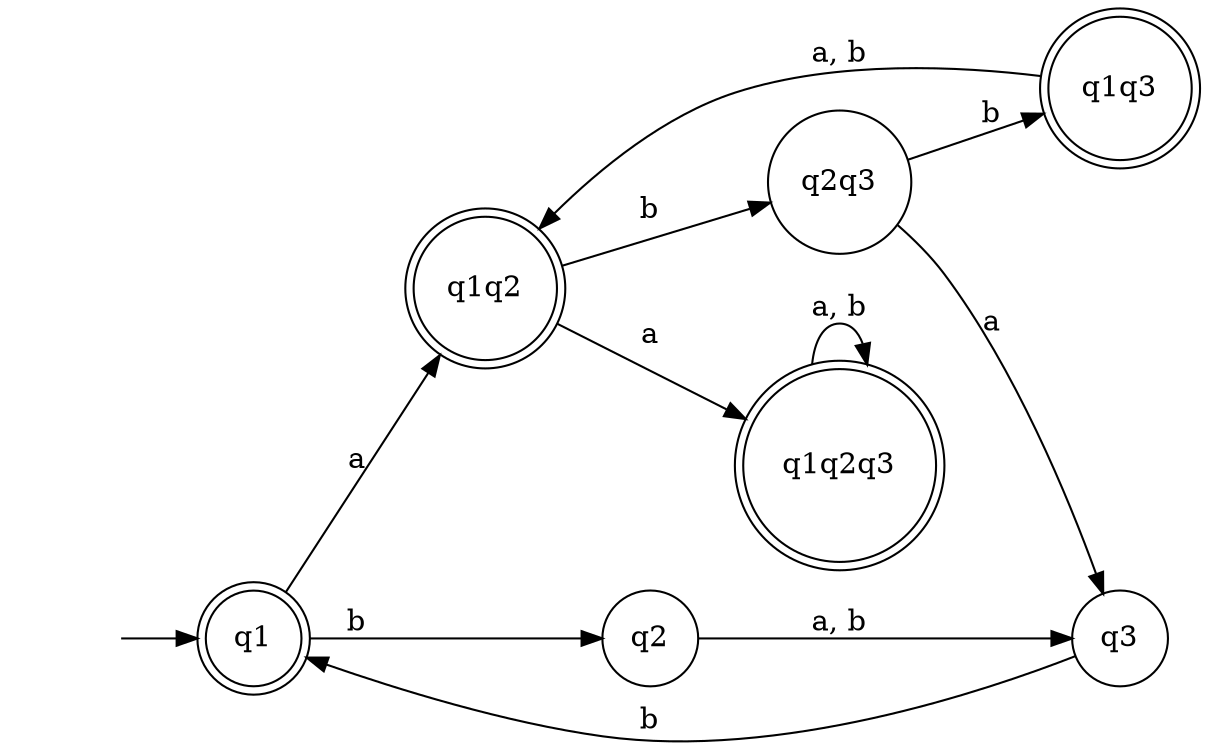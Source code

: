 digraph G3_3 {
    # ДКА (a+(a+b)(a+b)b)*
    rankdir = "LR";
    node [shape = "none"]; "";
    node [shape = "doublecircle"]; q1, q1q2, q1q2q3, q1q3;
    node [shape = "circle"];
    "" -> q1;
    q1 -> q1q2 [label = "a"];
    q1 -> q2 [label = "b"];
    q1q2 -> q1q2q3 [label = "a"];
    q1q2 -> q2q3 [label = "b"];
    q2 -> q3 [label = "a, b"];
    q1q2q3 -> q1q2q3 [label = "a, b"];
    q2q3 -> q3 [label = "a"];
    q2q3 -> q1q3 [label = "b"];
    q3 -> q1 [label = "b"];
    q1q3 -> q1q2 [label = "a, b"];
}
